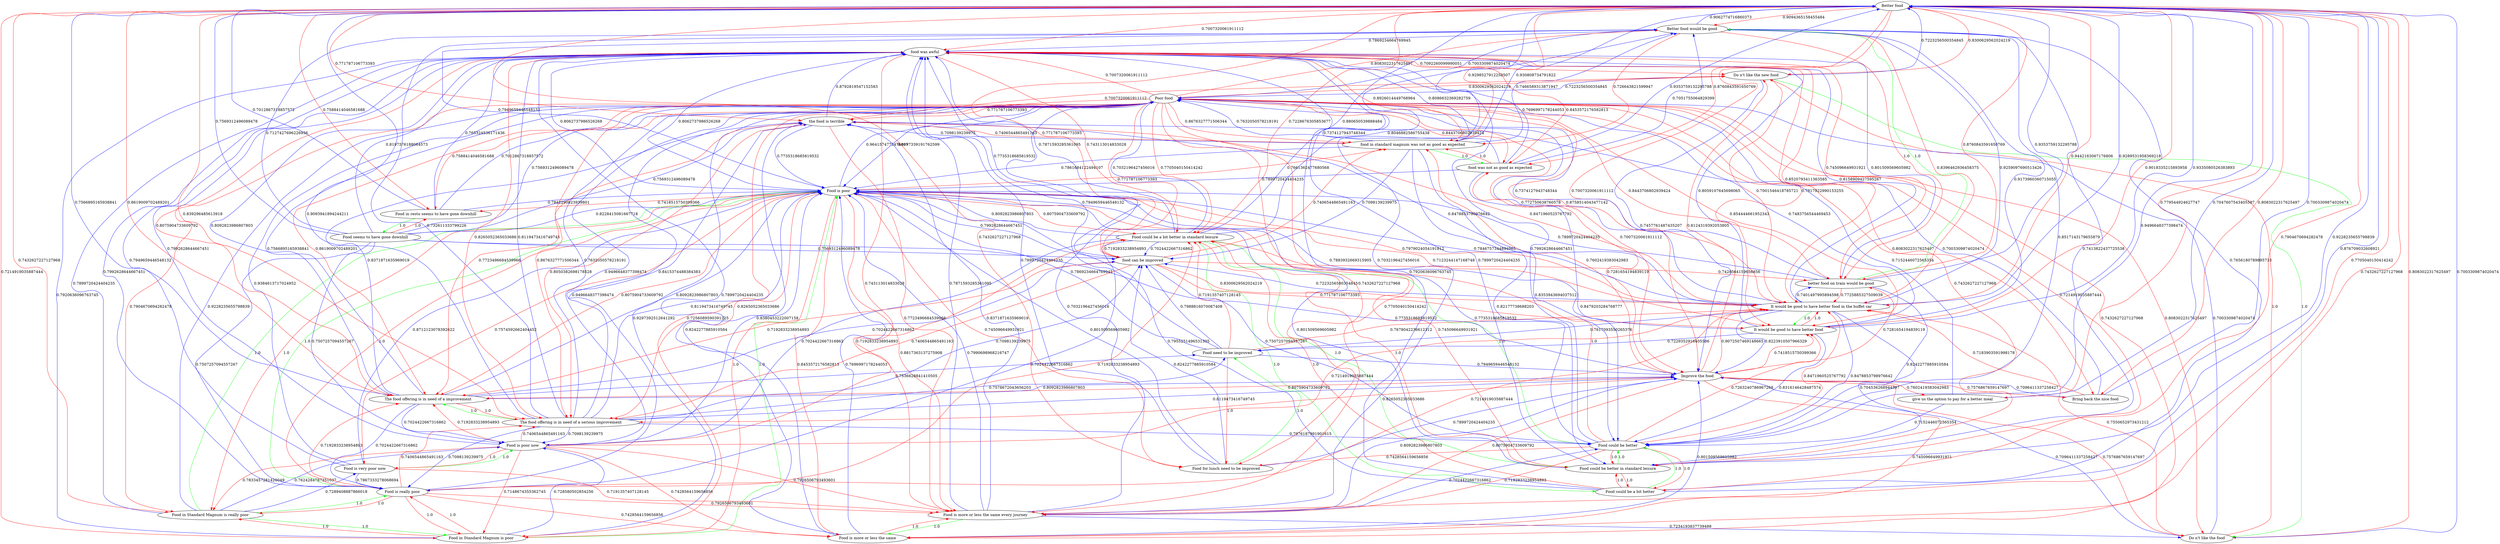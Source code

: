 digraph rawGraph {
"Better food";"Better food would be good";"Bring back the nice food";"Do n't like the new food";"Do n't like the food";"Food could be a bit better in standard leisure";"Food could be better in standard leisure";"Food could be better";"Food could be a bit better";"Food for lunch need to be improved";"Food need to be improved";"Food in Standard Magnum is really poor";"Food in Standard Magnum is poor";"Food is poor";"Food is really poor";"Food in resto seems to have gone downhill";"Food seems to have gone downhill";"Food is more or less the same every journey";"Food is more or less the same";"Food is very poor now";"Food is poor now";"Improve the food";"It would be good to have better food in the buffet car";"It would be good to have better food";"Poor food";"The food offering is in need of a serious improvement";"The food offering is in need of a improvement";"better food on train would be good";"food can be improved";"food in standard magnum was not as good as expected";"food was not as good as expected";"food was awful";"give us the option to pay for a better meal";"the food is terrible";"Better food" -> "Better food would be good" [label=0.9094365158455484] [color=red]
"Better food would be good" -> "Better food" [label=0.9062774716860373] [color=blue]
"Better food" -> "Bring back the nice food" [label=0.8083022317625497] [color=red]
"Bring back the nice food" -> "Better food" [label=0.7003309874020474] [color=blue]
"Do n't like the new food" -> "Do n't like the food" [label=1.0] [color=green]
"Do n't like the food" -> "Do n't like the new food" [label=1.0] [color=red]
"Better food" -> "Do n't like the new food" [label=0.8300629562024219] [color=red]
"Better food" -> "Do n't like the food" [label=0.8083022317625497] [color=red]
"Do n't like the new food" -> "Better food" [label=0.7223256500354845] [color=blue]
"Do n't like the food" -> "Better food" [label=0.7003309874020474] [color=blue]
"Food could be a bit better in standard leisure" -> "Food could be better in standard leisure" [label=1.0] [color=green]
"Food could be better in standard leisure" -> "Food could be better" [label=1.0] [color=green]
"Food could be a bit better in standard leisure" -> "Food could be a bit better" [label=1.0] [color=green]
"Food could be a bit better" -> "Food could be better" [label=1.0] [color=green]
"Food could be a bit better in standard leisure" -> "Food could be better" [label=1.0] [color=green]
"Food could be better in standard leisure" -> "Food could be a bit better in standard leisure" [label=1.0] [color=red]
"Food could be better in standard leisure" -> "Food could be a bit better" [label=1.0] [color=red]
"Food could be better" -> "Food could be a bit better in standard leisure" [label=1.0] [color=red]
"Food could be better" -> "Food could be better in standard leisure" [label=1.0] [color=red]
"Food could be better" -> "Food could be a bit better" [label=1.0] [color=red]
"Food could be a bit better" -> "Food could be a bit better in standard leisure" [label=1.0] [color=red]
"Food could be a bit better" -> "Food could be better in standard leisure" [label=1.0] [color=red]
"Better food" -> "Food could be a bit better in standard leisure" [label=0.7228676305853677] [color=red]
"Better food" -> "Food could be better in standard leisure" [label=0.7904670694282478] [color=red]
"Better food would be good" -> "Food could be better" [label=0.8517143179655879] [color=blue]
"Food could be a bit better in standard leisure" -> "Better food" [label=0.880650539888484] [color=blue]
"Food could be a bit better in standard leisure" -> "Better food would be good" [label=0.8046882586755438] [color=blue]
"Food could be better in standard leisure" -> "Better food" [label=0.9228235655798839] [color=blue]
"Food could be better in standard leisure" -> "Better food would be good" [label=0.7413822437725538] [color=blue]
"Food could be better" -> "Better food" [label=0.9496648377398474] [color=blue]
"Food could be a bit better" -> "Better food" [label=0.876709032608921] [color=blue]
"Food could be a bit better" -> "Better food would be good" [label=0.7656180789895733] [color=blue]
"Food for lunch need to be improved" -> "Food need to be improved" [label=1.0] [color=green]
"Food need to be improved" -> "Food for lunch need to be improved" [label=1.0] [color=red]
"Better food" -> "Food for lunch need to be improved" [label=0.7432627227127968] [color=red]
"Food could be better" -> "Food for lunch need to be improved" [label=0.7428564159656856] [color=red]
"Food need to be improved" -> "Food could be a bit better in standard leisure" [label=0.7191357407128145] [color=red]
"Food in Standard Magnum is really poor" -> "Food in Standard Magnum is poor" [label=1.0] [color=green]
"Food in Standard Magnum is poor" -> "Food is poor" [label=1.0] [color=green]
"Food in Standard Magnum is really poor" -> "Food is really poor" [label=1.0] [color=green]
"Food is really poor" -> "Food is poor" [label=1.0] [color=green]
"Food in Standard Magnum is really poor" -> "Food is poor" [label=1.0] [color=green]
"Food in Standard Magnum is poor" -> "Food in Standard Magnum is really poor" [label=1.0] [color=red]
"Food in Standard Magnum is poor" -> "Food is really poor" [label=1.0] [color=red]
"Food is poor" -> "Food in Standard Magnum is really poor" [label=1.0] [color=red]
"Food is poor" -> "Food in Standard Magnum is poor" [label=1.0] [color=red]
"Food is poor" -> "Food is really poor" [label=1.0] [color=red]
"Food is really poor" -> "Food in Standard Magnum is really poor" [label=1.0] [color=red]
"Food is really poor" -> "Food in Standard Magnum is poor" [label=1.0] [color=red]
"Better food" -> "Food in Standard Magnum is really poor" [label=0.7432627227127968] [color=red]
"Better food" -> "Food in Standard Magnum is poor" [label=0.7214919035887444] [color=red]
"Better food would be good" -> "Food is poor" [label=0.7949659446548132] [color=blue]
"Food could be a bit better in standard leisure" -> "Food is poor" [label=0.8092823986807803] [color=blue]
"Food could be a bit better in standard leisure" -> "Food is really poor" [label=0.7024422667316862] [color=blue]
"Food could be better in standard leisure" -> "Food is poor" [label=0.801509569605982] [color=blue]
"Food could be better" -> "Food is poor" [label=0.7735318685819532] [color=blue]
"Food could be a bit better" -> "Food is poor" [label=0.7955251496531305] [color=blue]
"Food for lunch need to be improved" -> "Food is poor" [label=0.801509569605982] [color=blue]
"Food need to be improved" -> "Food is poor" [label=0.7869234664769945] [color=blue]
"Food is poor" -> "Food could be a bit better in standard leisure" [label=0.8075904733609792] [color=red]
"Food is poor" -> "Food could be better in standard leisure" [label=0.745096649931921] [color=red]
"Food is poor" -> "Food for lunch need to be improved" [label=0.745096649931921] [color=red]
"Food is really poor" -> "Food could be a bit better in standard leisure" [label=0.7192833238954893] [color=red]
"Food in resto seems to have gone downhill" -> "Food seems to have gone downhill" [label=1.0] [color=green]
"Food seems to have gone downhill" -> "Food in resto seems to have gone downhill" [label=1.0] [color=red]
"Better food" -> "Food in resto seems to have gone downhill" [label=0.7588414046581688] [color=red]
"Food is poor" -> "Food in resto seems to have gone downhill" [label=0.7418515750399366] [color=red]
"Food in resto seems to have gone downhill" -> "Better food" [label=0.7012867318857572] [color=blue]
"Food in resto seems to have gone downhill" -> "Food is poor" [label=0.7842290823939801] [color=blue]
"Food seems to have gone downhill" -> "Better food" [label=0.7569312496089478] [color=blue]
"Food seems to have gone downhill" -> "Better food would be good" [label=0.7127427696226936] [color=blue]
"Food seems to have gone downhill" -> "Food could be better" [label=0.7507257094557267] [color=blue]
"Food seems to have gone downhill" -> "Food is poor" [label=0.8228415081667718] [color=blue]
"Food seems to have gone downhill" -> "Food is really poor" [label=0.7507257094557267] [color=blue]
"Food is more or less the same every journey" -> "Food is more or less the same" [label=1.0] [color=green]
"Food is more or less the same" -> "Food is more or less the same every journey" [label=1.0] [color=red]
"Better food" -> "Food is more or less the same every journey" [label=0.7705040150414242] [color=red]
"Better food" -> "Food is more or less the same" [label=0.7432627227127968] [color=red]
"Food could be better" -> "Food is more or less the same every journey" [label=0.7192833238954893] [color=red]
"Food is poor" -> "Food is more or less the same every journey" [label=0.8817363137275908] [color=red]
"Food is poor" -> "Food is more or less the same" [label=0.8453572176582813] [color=red]
"Food is really poor" -> "Food is more or less the same every journey" [label=0.7926506793493601] [color=red]
"Food is really poor" -> "Food is more or less the same" [label=0.7428564159656856] [color=red]
"Food is more or less the same every journey" -> "Better food" [label=0.7032196427456016] [color=blue]
"Food is more or less the same every journey" -> "Do n't like the food" [label=0.7234193837739488] [color=blue]
"Food is more or less the same every journey" -> "Food could be better" [label=0.7024422667316862] [color=blue]
"Food is more or less the same every journey" -> "Food is poor" [label=0.7990698968216747] [color=blue]
"Food is more or less the same" -> "Food is poor" [label=0.7696997178244053] [color=blue]
"Food is very poor now" -> "Food is poor now" [label=1.0] [color=green]
"Food is poor now" -> "Food is very poor now" [label=1.0] [color=red]
"Food could be a bit better in standard leisure" -> "Food is poor now" [label=0.7024422667316862] [color=blue]
"Food in Standard Magnum is really poor" -> "Food is very poor now" [label=0.7289408887866018] [color=blue]
"Food in Standard Magnum is really poor" -> "Food is poor now" [label=0.7624284787351037] [color=blue]
"Food in Standard Magnum is poor" -> "Food is poor now" [label=0.728580502854256] [color=blue]
"Food is poor" -> "Food is very poor now" [label=0.7574592662404452] [color=red]
"Food seems to have gone downhill" -> "Food is poor now" [label=0.7507257094557267] [color=blue]
"Food is very poor now" -> "Food is poor" [label=0.8712123078392622] [color=blue]
"Food is very poor now" -> "Food is really poor" [label=0.7867333278068694] [color=blue]
"Food is very poor now" -> "Food is more or less the same every journey" [label=0.7191357407128145] [color=red]
"Food is poor now" -> "Food could be a bit better in standard leisure" [label=0.7192833238954893] [color=red]
"Food is poor now" -> "Food in Standard Magnum is really poor" [label=0.7833457281420049] [color=red]
"Food is poor now" -> "Food in Standard Magnum is poor" [label=0.7148674355362745] [color=red]
"Food is poor now" -> "Food is poor" [label=0.8380453222007158] [color=blue]
"Food is poor now" -> "Food is more or less the same every journey" [label=0.7926506793493601] [color=red]
"Food is poor now" -> "Food is more or less the same" [label=0.7428564159656856] [color=red]
"Better food" -> "Improve the food" [label=0.7007320061911112] [color=red]
"Bring back the nice food" -> "Improve the food" [label=0.7096411337258427] [color=blue]
"Do n't like the new food" -> "Improve the food" [label=0.7457761487435207] [color=blue]
"Do n't like the food" -> "Improve the food" [label=0.7096411337258427] [color=blue]
"Food for lunch need to be improved" -> "Improve the food" [label=0.7899720424404235] [color=blue]
"Food need to be improved" -> "Improve the food" [label=0.7949659446548132] [color=blue]
"Food is more or less the same every journey" -> "Improve the food" [label=0.8092823986807803] [color=blue]
"Food is more or less the same" -> "Improve the food" [label=0.801509569605982] [color=blue]
"Improve the food" -> "Bring back the nice food" [label=0.7576867659147697] [color=red]
"Improve the food" -> "Do n't like the new food" [label=0.8124319392053805] [color=red]
"Improve the food" -> "Do n't like the food" [label=0.7576867659147697] [color=red]
"Improve the food" -> "Food is more or less the same every journey" [label=0.8075904733609792] [color=red]
"Improve the food" -> "Food is more or less the same" [label=0.745096649931921] [color=red]
"It would be good to have better food in the buffet car" -> "It would be good to have better food" [label=1.0] [color=green]
"It would be good to have better food" -> "It would be good to have better food in the buffet car" [label=1.0] [color=red]
"Better food" -> "It would be good to have better food in the buffet car" [label=0.9442163067176806] [color=red]
"Better food" -> "It would be good to have better food" [label=0.9018335215893958] [color=red]
"Better food would be good" -> "It would be good to have better food in the buffet car" [label=0.8396462936458375] [color=red]
"Bring back the nice food" -> "It would be good to have better food in the buffet car" [label=0.7183903591998178] [color=red]
"Do n't like the new food" -> "It would be good to have better food in the buffet car" [label=0.7001546418785721] [color=red]
"Do n't like the food" -> "It would be good to have better food in the buffet car" [label=0.7550652973431212] [color=red]
"Food could be better" -> "It would be good to have better food in the buffet car" [label=0.8471960525767792] [color=red]
"Food could be better" -> "It would be good to have better food" [label=0.7263240786967268] [color=red]
"Food need to be improved" -> "It would be good to have better food in the buffet car" [label=0.7678042236612312] [color=red]
"Food is poor" -> "It would be good to have better food in the buffet car" [label=0.7979024054191812] [color=red]
"Food is poor" -> "It would be good to have better food" [label=0.7123244147168748] [color=red]
"Food is really poor" -> "It would be good to have better food in the buffet car" [label=0.7214919035887444] [color=red]
"Food is poor now" -> "It would be good to have better food in the buffet car" [label=0.7214919035887444] [color=red]
"Improve the food" -> "It would be good to have better food in the buffet car" [label=0.9072507469148665] [color=red]
"Improve the food" -> "It would be good to have better food" [label=0.7418515750399366] [color=red]
"It would be good to have better food in the buffet car" -> "Better food" [label=0.9289531958369218] [color=blue]
"It would be good to have better food in the buffet car" -> "Better food would be good" [label=0.9259097690513426] [color=blue]
"It would be good to have better food in the buffet car" -> "Food could be better in standard leisure" [label=0.704536268944397] [color=blue]
"It would be good to have better food in the buffet car" -> "Food could be better" [label=0.8478853798976642] [color=blue]
"It would be good to have better food in the buffet car" -> "Food need to be improved" [label=0.7617093550265376] [color=blue]
"It would be good to have better food in the buffet car" -> "Food is poor" [label=0.7846757344894965] [color=blue]
"It would be good to have better food in the buffet car" -> "Improve the food" [label=0.8223910507966329] [color=blue]
"It would be good to have better food" -> "Better food" [label=0.9335080526383893] [color=blue]
"It would be good to have better food" -> "Better food would be good" [label=0.9173960360715055] [color=blue]
"It would be good to have better food" -> "Food could be better" [label=0.8316146428487574] [color=blue]
"It would be good to have better food" -> "Food need to be improved" [label=0.7229352916405586] [color=blue]
"It would be good to have better food" -> "Food is poor" [label=0.7883932669315905] [color=blue]
"Better food would be good" -> "Poor food" [label=0.7003309874020474] [color=blue]
"Bring back the nice food" -> "Poor food" [label=0.7003309874020474] [color=blue]
"Do n't like the new food" -> "Poor food" [label=0.7223256500354845] [color=blue]
"Do n't like the food" -> "Poor food" [label=0.7003309874020474] [color=blue]
"Food could be a bit better in standard leisure" -> "Poor food" [label=0.7032196427456016] [color=blue]
"Food in Standard Magnum is really poor" -> "Poor food" [label=0.9228235655798839] [color=blue]
"Food in Standard Magnum is poor" -> "Poor food" [label=0.9297392512641292] [color=blue]
"Food is poor" -> "Poor food" [label=0.9641574773474807] [color=blue]
"Food is really poor" -> "Poor food" [label=0.9496648377398474] [color=blue]
"Food in resto seems to have gone downhill" -> "Poor food" [label=0.7012867318857572] [color=blue]
"Food seems to have gone downhill" -> "Poor food" [label=0.7569312496089478] [color=blue]
"Food is more or less the same every journey" -> "Poor food" [label=0.7032196427456016] [color=blue]
"Food is very poor now" -> "Poor food" [label=0.9384613717024952] [color=blue]
"Food is poor now" -> "Poor food" [label=0.9496648377398474] [color=blue]
"It would be good to have better food in the buffet car" -> "Poor food" [label=0.772750638760578] [color=blue]
"It would be good to have better food" -> "Poor food" [label=0.7483756544469453] [color=blue]
"Poor food" -> "Better food would be good" [label=0.8083022317625497] [color=red]
"Poor food" -> "Bring back the nice food" [label=0.8083022317625497] [color=red]
"Poor food" -> "Do n't like the new food" [label=0.8300629562024219] [color=red]
"Poor food" -> "Do n't like the food" [label=0.8083022317625497] [color=red]
"Poor food" -> "Food could be a bit better in standard leisure" [label=0.7705040150414242] [color=red]
"Poor food" -> "Food could be better in standard leisure" [label=0.7432627227127968] [color=red]
"Poor food" -> "Food could be a bit better" [label=0.7214919035887444] [color=red]
"Poor food" -> "Food for lunch need to be improved" [label=0.7432627227127968] [color=red]
"Poor food" -> "Food in Standard Magnum is really poor" [label=0.7904670694282478] [color=red]
"Poor food" -> "Food in Standard Magnum is poor" [label=0.7256089590391225] [color=red]
"Poor food" -> "Food is poor" [label=0.8197339191762599] [color=blue]
"Poor food" -> "Food in resto seems to have gone downhill" [label=0.7588414046581688] [color=red]
"Poor food" -> "Food is more or less the same every journey" [label=0.7705040150414242] [color=red]
"Poor food" -> "Food is more or less the same" [label=0.7432627227127968] [color=red]
"Poor food" -> "Improve the food" [label=0.7007320061911112] [color=red]
"Poor food" -> "It would be good to have better food in the buffet car" [label=0.8758514043477142] [color=red]
"Poor food" -> "It would be good to have better food" [label=0.854444661952343] [color=red]
"The food offering is in need of a serious improvement" -> "The food offering is in need of a improvement" [label=1.0] [color=green]
"The food offering is in need of a improvement" -> "The food offering is in need of a serious improvement" [label=1.0] [color=red]
"Better food" -> "The food offering is in need of a serious improvement" [label=0.839296485613918] [color=red]
"Better food" -> "The food offering is in need of a improvement" [label=0.8619009702489201] [color=red]
"Food is poor" -> "The food offering is in need of a serious improvement" [label=0.8265052365033686] [color=red]
"Food is poor" -> "The food offering is in need of a improvement" [label=0.8075904733609792] [color=red]
"Food is really poor" -> "The food offering is in need of a serious improvement" [label=0.7406544865491163] [color=red]
"Food is really poor" -> "The food offering is in need of a improvement" [label=0.7192833238954893] [color=red]
"Food is poor now" -> "The food offering is in need of a serious improvement" [label=0.7406544865491163] [color=red]
"Food is poor now" -> "The food offering is in need of a improvement" [label=0.7192833238954893] [color=red]
"Improve the food" -> "The food offering is in need of a serious improvement" [label=0.8265052365033686] [color=red]
"Improve the food" -> "The food offering is in need of a improvement" [label=0.8075904733609792] [color=red]
"Poor food" -> "The food offering is in need of a serious improvement" [label=0.8676327771506344] [color=red]
"Poor food" -> "The food offering is in need of a improvement" [label=0.8619009702489201] [color=red]
"The food offering is in need of a serious improvement" -> "Better food" [label=0.9093941894244211] [color=blue]
"The food offering is in need of a serious improvement" -> "Better food would be good" [label=0.732611333799226] [color=blue]
"The food offering is in need of a serious improvement" -> "Food could be better" [label=0.7976187991901615] [color=blue]
"The food offering is in need of a serious improvement" -> "Food need to be improved" [label=0.7578672043656203] [color=blue]
"The food offering is in need of a serious improvement" -> "Food is poor" [label=0.8119473416749745] [color=blue]
"The food offering is in need of a serious improvement" -> "Food is really poor" [label=0.7098139239975] [color=blue]
"The food offering is in need of a serious improvement" -> "Food is poor now" [label=0.7098139239975] [color=blue]
"The food offering is in need of a serious improvement" -> "Improve the food" [label=0.8119473416749745] [color=blue]
"The food offering is in need of a serious improvement" -> "Poor food" [label=0.7632050578218191] [color=blue]
"The food offering is in need of a improvement" -> "Better food" [label=0.7566895165938841] [color=blue]
"The food offering is in need of a improvement" -> "Food need to be improved" [label=0.7536628841410505] [color=blue]
"The food offering is in need of a improvement" -> "Food is poor" [label=0.8092823986807803] [color=blue]
"The food offering is in need of a improvement" -> "Food is really poor" [label=0.7024422667316862] [color=blue]
"The food offering is in need of a improvement" -> "Food is poor now" [label=0.7024422667316862] [color=blue]
"The food offering is in need of a improvement" -> "Improve the food" [label=0.8092823986807803] [color=blue]
"The food offering is in need of a improvement" -> "Poor food" [label=0.7566895165938841] [color=blue]
"better food on train would be good" -> "Better food would be good" [label=1.0] [color=green]
"Better food would be good" -> "better food on train would be good" [label=1.0] [color=red]
"Better food" -> "better food on train would be good" [label=0.8760843591650769] [color=red]
"Improve the food" -> "better food on train would be good" [label=0.7281654194839119] [color=red]
"It would be good to have better food in the buffet car" -> "better food on train would be good" [label=0.7401497995894598] [color=blue]
"Poor food" -> "better food on train would be good" [label=0.8443706802939424] [color=red]
"better food on train would be good" -> "Better food" [label=0.9353759132295788] [color=blue]
"better food on train would be good" -> "Food could be better" [label=0.8242277885910584] [color=blue]
"better food on train would be good" -> "Food is poor" [label=0.7899720424404235] [color=blue]
"better food on train would be good" -> "It would be good to have better food in the buffet car" [label=0.7725885327509039] [color=red]
"better food on train would be good" -> "Poor food" [label=0.7374127943748344] [color=blue]
"Better food" -> "food can be improved" [label=0.771787106773393] [color=red]
"Food could be a bit better in standard leisure" -> "food can be improved" [label=0.7024422667316862] [color=blue]
"Food for lunch need to be improved" -> "food can be improved" [label=0.8242277885910584] [color=blue]
"Food need to be improved" -> "food can be improved" [label=0.7988816070087408] [color=blue]
"Food seems to have gone downhill" -> "food can be improved" [label=0.7569312496089478] [color=blue]
"It would be good to have better food in the buffet car" -> "food can be improved" [label=0.7223256500354845] [color=blue]
"Poor food" -> "food can be improved" [label=0.771787106773393] [color=red]
"The food offering is in need of a serious improvement" -> "food can be improved" [label=0.7098139239975] [color=blue]
"The food offering is in need of a improvement" -> "food can be improved" [label=0.7024422667316862] [color=blue]
"food can be improved" -> "Food could be a bit better in standard leisure" [label=0.7192833238954893] [color=red]
"food can be improved" -> "Food is poor" [label=0.7992628644667451] [color=blue]
"food can be improved" -> "Improve the food" [label=0.7735318685819532] [color=blue]
"food can be improved" -> "It would be good to have better food in the buffet car" [label=0.8300629562024219] [color=red]
"food can be improved" -> "It would be good to have better food" [label=0.771787106773393] [color=red]
"food can be improved" -> "The food offering is in need of a serious improvement" [label=0.7406544865491163] [color=red]
"food can be improved" -> "The food offering is in need of a improvement" [label=0.7192833238954893] [color=red]
"food can be improved" -> "better food on train would be good" [label=0.7428564159656856] [color=red]
"food in standard magnum was not as good as expected" -> "food was not as good as expected" [label=1.0] [color=green]
"food was not as good as expected" -> "food in standard magnum was not as good as expected" [label=1.0] [color=red]
"Better food" -> "food in standard magnum was not as good as expected" [label=0.9298527912258507] [color=red]
"Better food" -> "food was not as good as expected" [label=0.8760843591650769] [color=red]
"Better food would be good" -> "food in standard magnum was not as good as expected" [label=0.726643821599947] [color=red]
"Food is poor" -> "food in standard magnum was not as good as expected" [label=0.7661362477680568] [color=red]
"Improve the food" -> "food in standard magnum was not as good as expected" [label=0.7602419383042983] [color=red]
"Improve the food" -> "food was not as good as expected" [label=0.7281654194839119] [color=red]
"Poor food" -> "food in standard magnum was not as good as expected" [label=0.8676327771506344] [color=red]
"Poor food" -> "food was not as good as expected" [label=0.8443706802939424] [color=red]
"food can be improved" -> "food in standard magnum was not as good as expected" [label=0.7406544865491163] [color=red]
"food in standard magnum was not as good as expected" -> "Better food" [label=0.930808734791822] [color=blue]
"food in standard magnum was not as good as expected" -> "Better food would be good" [label=0.7466589313871947] [color=blue]
"food in standard magnum was not as good as expected" -> "Food could be better in standard leisure" [label=0.82177738688203] [color=blue]
"food in standard magnum was not as good as expected" -> "Food could be better" [label=0.8353943694037512] [color=blue]
"food in standard magnum was not as good as expected" -> "Food is poor" [label=0.7861684122494107] [color=blue]
"food in standard magnum was not as good as expected" -> "Poor food" [label=0.7632050578218191] [color=blue]
"food in standard magnum was not as good as expected" -> "food can be improved" [label=0.7098139239975] [color=blue]
"food was not as good as expected" -> "Better food" [label=0.9353759132295788] [color=blue]
"food was not as good as expected" -> "Better food would be good" [label=0.7051755064829399] [color=blue]
"food was not as good as expected" -> "Food could be better" [label=0.8479203284768777] [color=blue]
"food was not as good as expected" -> "Food is poor" [label=0.7899720424404235] [color=blue]
"food was not as good as expected" -> "Poor food" [label=0.7374127943748344] [color=blue]
"Better food" -> "food was awful" [label=0.7007320061911112] [color=red]
"Better food would be good" -> "food was awful" [label=0.7869234664769945] [color=blue]
"Food could be a bit better in standard leisure" -> "food was awful" [label=0.7871593285361095] [color=blue]
"Food could be better in standard leisure" -> "food was awful" [label=0.7899720424404235] [color=blue]
"Food could be better" -> "food was awful" [label=0.7992628644667451] [color=blue]
"Food could be a bit better" -> "food was awful" [label=0.7920636096763745] [color=blue]
"Food for lunch need to be improved" -> "food was awful" [label=0.7899720424404235] [color=blue]
"Food need to be improved" -> "food was awful" [label=0.7949659446548132] [color=blue]
"Food in Standard Magnum is really poor" -> "food was awful" [label=0.7899720424404235] [color=blue]
"Food in Standard Magnum is poor" -> "food was awful" [label=0.7920636096763745] [color=blue]
"Food is poor" -> "food was awful" [label=0.8062737986526268] [color=blue]
"Food is really poor" -> "food was awful" [label=0.7992628644667451] [color=blue]
"Food in resto seems to have gone downhill" -> "food was awful" [label=0.765324536171436] [color=blue]
"Food seems to have gone downhill" -> "food was awful" [label=0.8197376188064573] [color=blue]
"Food is more or less the same every journey" -> "food was awful" [label=0.7871593285361095] [color=blue]
"Food is more or less the same" -> "food was awful" [label=0.7899720424404235] [color=blue]
"Food is very poor now" -> "food was awful" [label=0.7949659446548132] [color=blue]
"Food is poor now" -> "food was awful" [label=0.7992628644667451] [color=blue]
"It would be good to have better food in the buffet car" -> "food was awful" [label=0.8158909427595267] [color=blue]
"It would be good to have better food" -> "food was awful" [label=0.8059107645698065] [color=blue]
"Poor food" -> "food was awful" [label=0.7007320061911112] [color=red]
"The food offering is in need of a serious improvement" -> "food was awful" [label=0.8119473416749745] [color=blue]
"The food offering is in need of a improvement" -> "food was awful" [label=0.8092823986807803] [color=blue]
"better food on train would be good" -> "food was awful" [label=0.801509569605982] [color=blue]
"food can be improved" -> "food was awful" [label=0.7735318685819532] [color=blue]
"food in standard magnum was not as good as expected" -> "food was awful" [label=0.8086632369282759] [color=blue]
"food was not as good as expected" -> "food was awful" [label=0.7696997178244053] [color=blue]
"food was awful" -> "Do n't like the new food" [label=0.7092260099990051] [color=red]
"food was awful" -> "Food could be a bit better in standard leisure" [label=0.743113014833028] [color=red]
"food was awful" -> "Food is poor" [label=0.8062737986526268] [color=blue]
"food was awful" -> "Food is more or less the same every journey" [label=0.743113014833028] [color=red]
"food was awful" -> "It would be good to have better food in the buffet car" [label=0.8520793411363585] [color=red]
"food was awful" -> "It would be good to have better food" [label=0.7817922990153255] [color=red]
"food was awful" -> "The food offering is in need of a serious improvement" [label=0.8265052365033686] [color=red]
"food was awful" -> "The food offering is in need of a improvement" [label=0.8075904733609792] [color=red]
"food was awful" -> "better food on train would be good" [label=0.745096649931921] [color=red]
"food was awful" -> "food in standard magnum was not as good as expected" [label=0.8926014449768964] [color=red]
"food was awful" -> "food was not as good as expected" [label=0.8453572176582813] [color=red]
"Better food" -> "give us the option to pay for a better meal" [label=0.779544924627747] [color=red]
"Improve the food" -> "give us the option to pay for a better meal" [label=0.7602419383042983] [color=red]
"give us the option to pay for a better meal" -> "Better food" [label=0.7047607543405587] [color=blue]
"give us the option to pay for a better meal" -> "Food could be better" [label=0.7152446072565354] [color=blue]
"Better food" -> "the food is terrible" [label=0.771787106773393] [color=red]
"Food seems to have gone downhill" -> "the food is terrible" [label=0.7569312496089478] [color=blue]
"Food is more or less the same every journey" -> "the food is terrible" [label=0.8371871635969019] [color=blue]
"Food is more or less the same" -> "the food is terrible" [label=0.8242277885910584] [color=blue]
"It would be good to have better food in the buffet car" -> "the food is terrible" [label=0.8478853798976642] [color=blue]
"Poor food" -> "the food is terrible" [label=0.771787106773393] [color=red]
"The food offering is in need of a serious improvement" -> "the food is terrible" [label=0.8415374488384383] [color=blue]
"The food offering is in need of a improvement" -> "the food is terrible" [label=0.8371871635969019] [color=blue]
"food in standard magnum was not as good as expected" -> "the food is terrible" [label=0.7098139239975] [color=blue]
"give us the option to pay for a better meal" -> "the food is terrible" [label=0.7152446072565354] [color=blue]
"the food is terrible" -> "Do n't like the new food" [label=0.7007320061911112] [color=red]
"the food is terrible" -> "Food is poor" [label=0.7735318685819532] [color=blue]
"the food is terrible" -> "Food is more or less the same every journey" [label=0.7723496684539966] [color=red]
"the food is terrible" -> "It would be good to have better food in the buffet car" [label=0.8471960525767792] [color=red]
"the food is terrible" -> "The food offering is in need of a serious improvement" [label=0.8050382698178528] [color=red]
"the food is terrible" -> "The food offering is in need of a improvement" [label=0.7723496684539966] [color=red]
"the food is terrible" -> "food in standard magnum was not as good as expected" [label=0.7406544865491163] [color=red]
"the food is terrible" -> "food was awful" [label=0.8792819547152583] [color=blue]
}